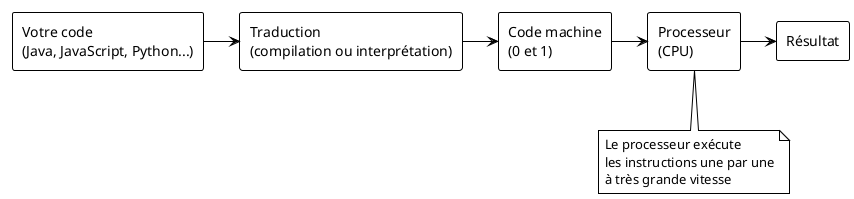 @startuml
!theme plain

rectangle "Votre code\n(Java, JavaScript, Python...)" as code
rectangle "Traduction\n(compilation ou interprétation)" as translation
rectangle "Code machine\n(0 et 1)" as machine
rectangle "Processeur\n(CPU)" as cpu
rectangle "Résultat" as result

code -right-> translation
translation -right-> machine
machine -right-> cpu
cpu -right-> result

note bottom of cpu
    Le processeur exécute
    les instructions une par une
    à très grande vitesse
end note
@enduml
